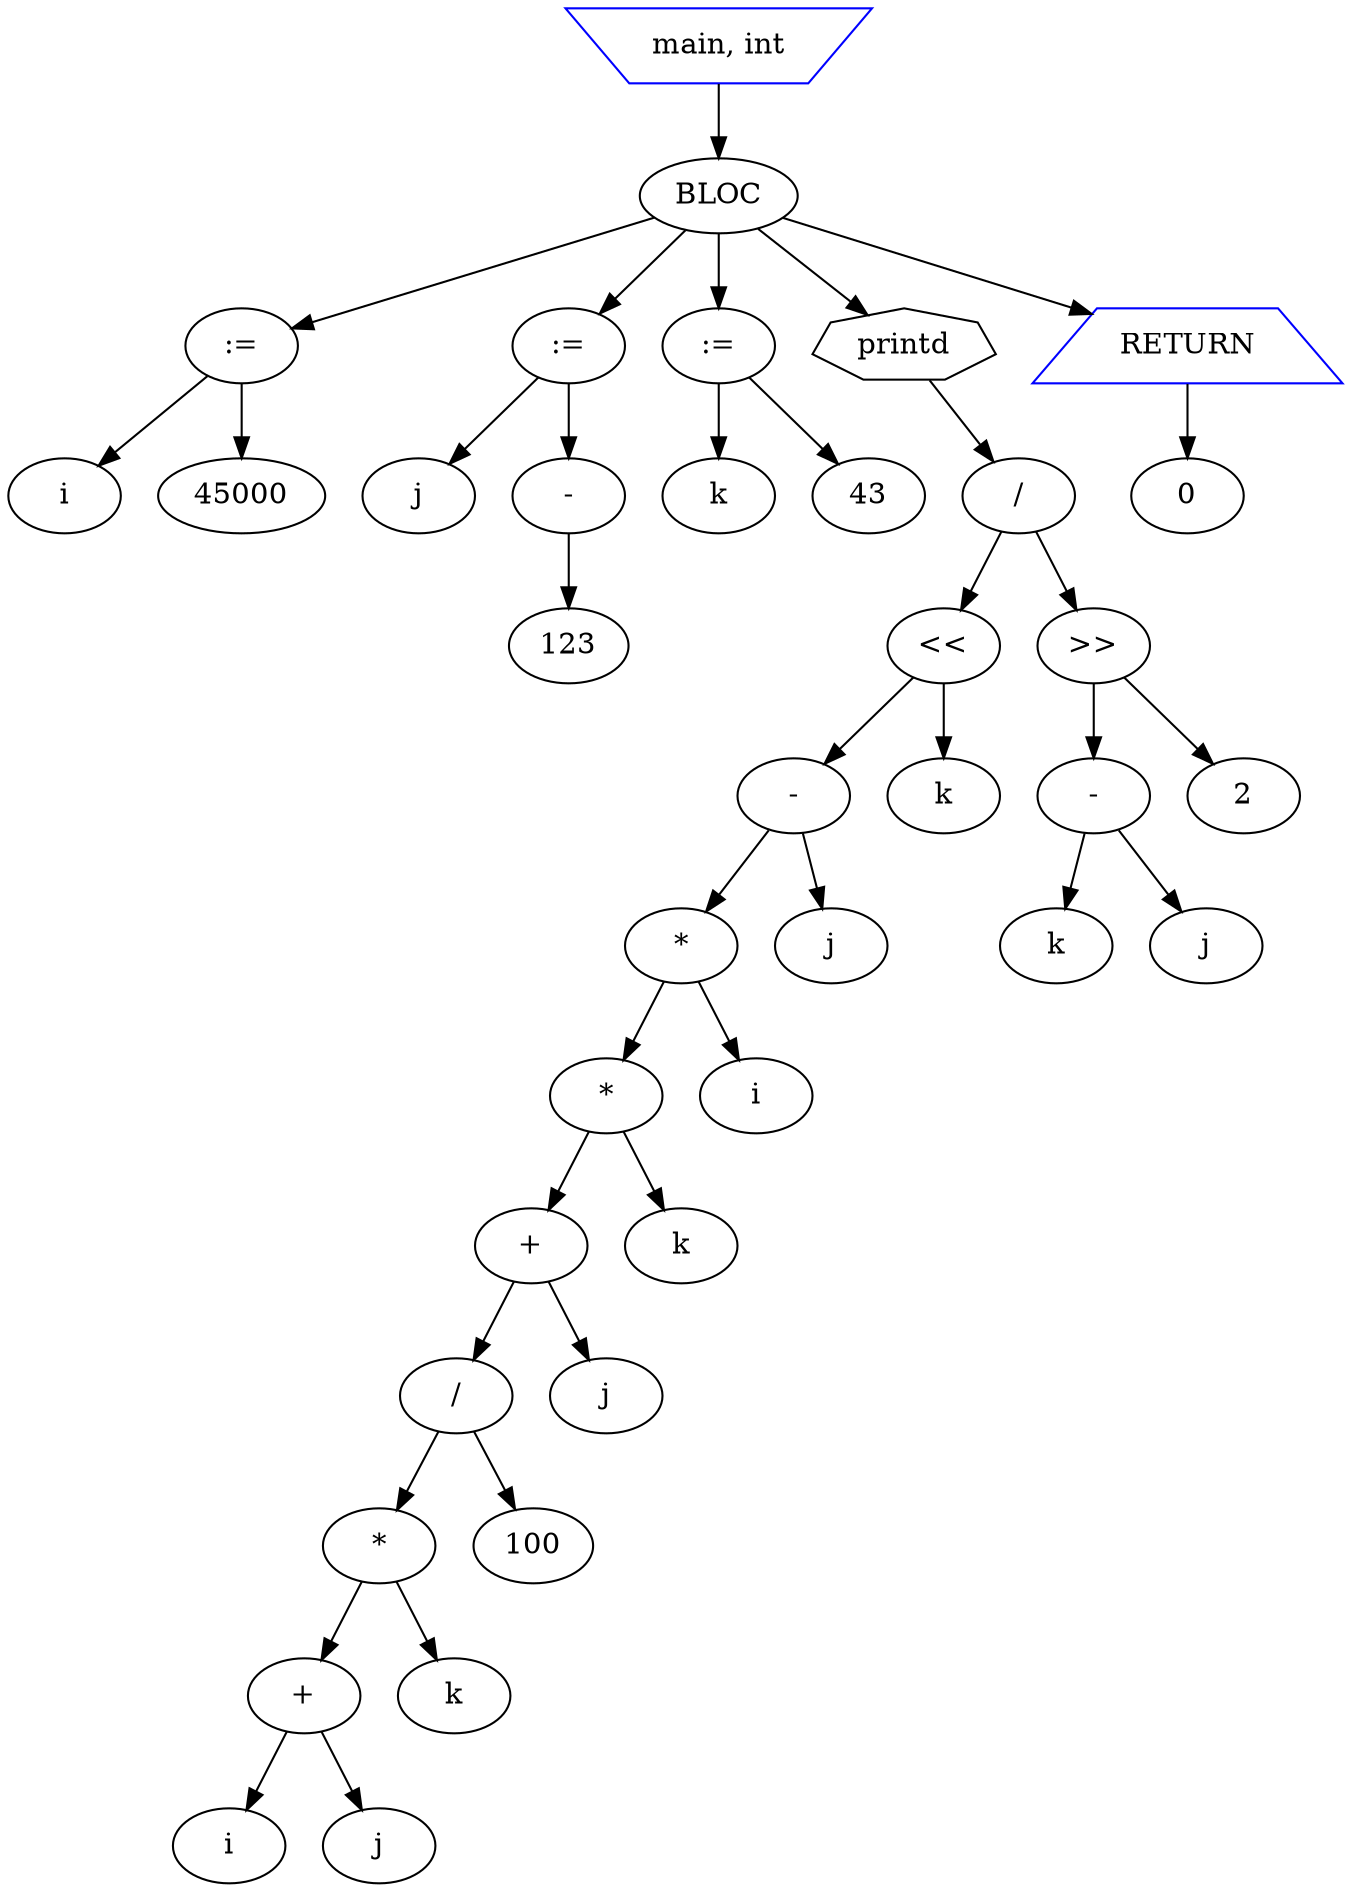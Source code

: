 digraph G {
n0 [label="main, int", shape=invtrapezium, color=blue];
n1 [label="BLOC", shape=ellipse];
n2 [label=":=", shape=ellipse];
n3 [label="i", shape=ellipse];
n2 -> n3;
n4 [label="45000", shape=ellipse];
n2 -> n4;
n1 -> n2;
n5 [label=":=", shape=ellipse];
n6 [label="j", shape=ellipse];
n5 -> n6;
n7 [label="-", shape=ellipse];
n8 [label="123", shape=ellipse];
n7 -> n8;
n5 -> n7;
n1 -> n5;
n9 [label=":=", shape=ellipse];
n10 [label="k", shape=ellipse];
n9 -> n10;
n11 [label="43", shape=ellipse];
n9 -> n11;
n1 -> n9;
n12 [label="printd", shape=septagon];
n13 [label="/", shape=ellipse];
n14 [label="<<", shape=ellipse];
n15 [label="-", shape=ellipse];
n16 [label="*", shape=ellipse];
n17 [label="*", shape=ellipse];
n18 [label="+", shape=ellipse];
n19 [label="/", shape=ellipse];
n20 [label="*", shape=ellipse];
n21 [label="+", shape=ellipse];
n22 [label="i", shape=ellipse];
n21 -> n22;
n23 [label="j", shape=ellipse];
n21 -> n23;
n20 -> n21;
n24 [label="k", shape=ellipse];
n20 -> n24;
n19 -> n20;
n25 [label="100", shape=ellipse];
n19 -> n25;
n18 -> n19;
n26 [label="j", shape=ellipse];
n18 -> n26;
n17 -> n18;
n27 [label="k", shape=ellipse];
n17 -> n27;
n16 -> n17;
n28 [label="i", shape=ellipse];
n16 -> n28;
n15 -> n16;
n29 [label="j", shape=ellipse];
n15 -> n29;
n14 -> n15;
n30 [label="k", shape=ellipse];
n14 -> n30;
n13 -> n14;
n31 [label=">>", shape=ellipse];
n32 [label="-", shape=ellipse];
n33 [label="k", shape=ellipse];
n32 -> n33;
n34 [label="j", shape=ellipse];
n32 -> n34;
n31 -> n32;
n35 [label="2", shape=ellipse];
n31 -> n35;
n13 -> n31;
n12 -> n13;
n1 -> n12;
n36 [label="RETURN", shape=trapezium, color=blue];
n37 [label="0", shape=ellipse];
n36 -> n37;
n1 -> n36;
n0 -> n1;
}
